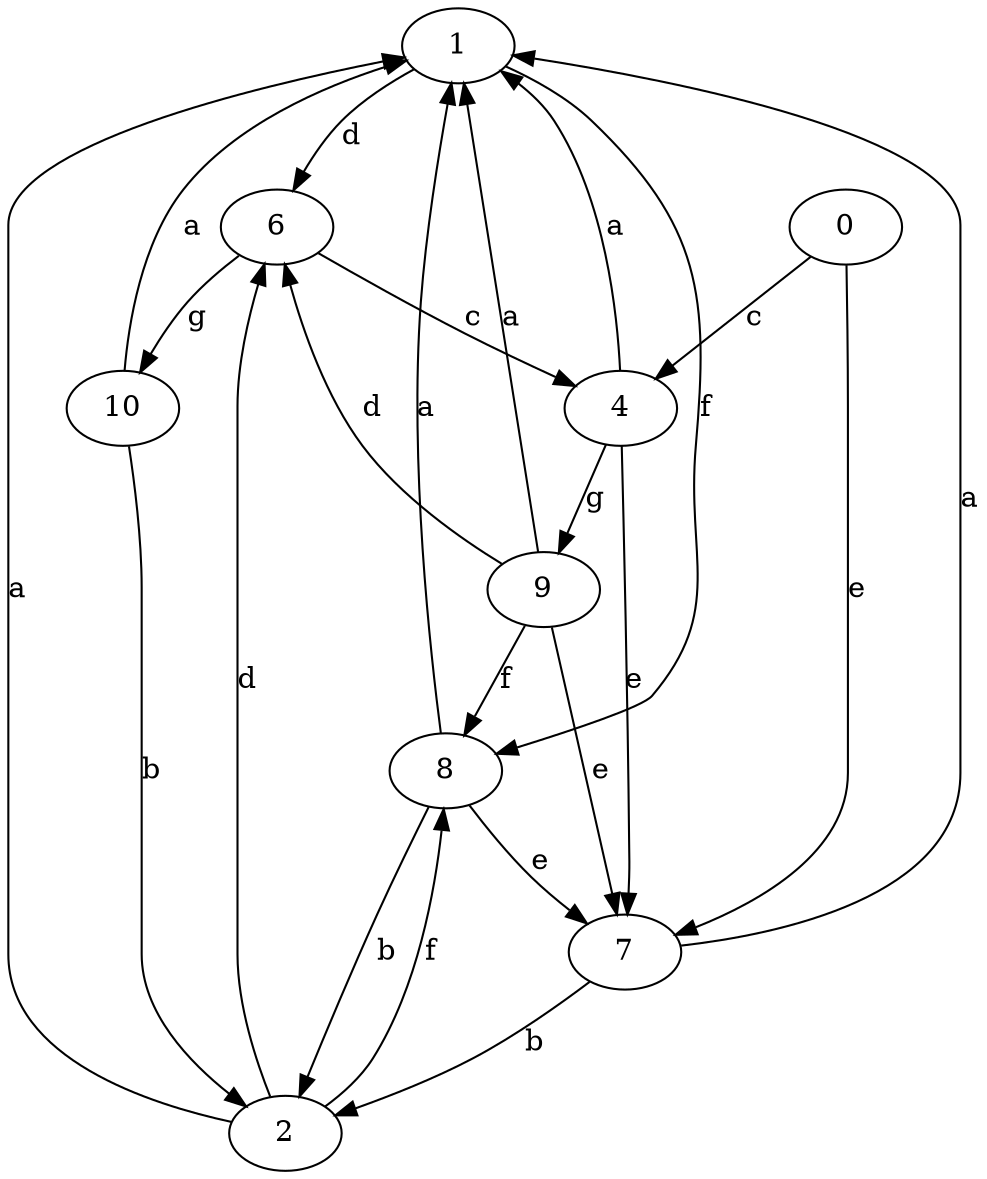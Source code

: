 strict digraph  {
1;
2;
4;
6;
0;
7;
8;
9;
10;
1 -> 6  [label=d];
1 -> 8  [label=f];
2 -> 1  [label=a];
2 -> 6  [label=d];
2 -> 8  [label=f];
4 -> 1  [label=a];
4 -> 7  [label=e];
4 -> 9  [label=g];
6 -> 4  [label=c];
6 -> 10  [label=g];
0 -> 4  [label=c];
0 -> 7  [label=e];
7 -> 1  [label=a];
7 -> 2  [label=b];
8 -> 1  [label=a];
8 -> 2  [label=b];
8 -> 7  [label=e];
9 -> 1  [label=a];
9 -> 6  [label=d];
9 -> 7  [label=e];
9 -> 8  [label=f];
10 -> 1  [label=a];
10 -> 2  [label=b];
}
